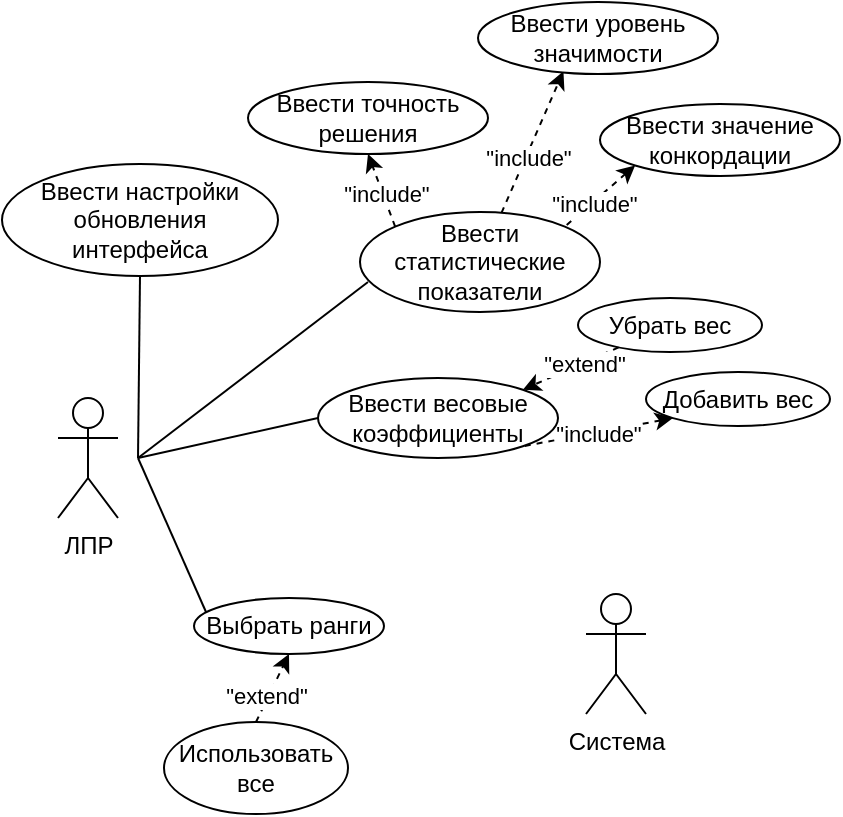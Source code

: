 <mxfile version="22.1.4" type="github">
  <diagram name="Страница — 1" id="13ZsyIA3A2PHv1gfF3Tv">
    <mxGraphModel dx="574" dy="312" grid="0" gridSize="10" guides="1" tooltips="1" connect="1" arrows="1" fold="1" page="1" pageScale="1" pageWidth="1169" pageHeight="827" math="0" shadow="0">
      <root>
        <mxCell id="0" />
        <mxCell id="1" parent="0" />
        <mxCell id="u1M5d2YBWSQStyXBgiU--1" value="ЛПР" style="shape=umlActor;verticalLabelPosition=bottom;verticalAlign=top;html=1;outlineConnect=0;" parent="1" vertex="1">
          <mxGeometry x="160" y="310" width="30" height="60" as="geometry" />
        </mxCell>
        <mxCell id="u1M5d2YBWSQStyXBgiU--2" value="" style="endArrow=none;html=1;rounded=0;endFill=0;" parent="1" edge="1">
          <mxGeometry width="50" height="50" relative="1" as="geometry">
            <mxPoint x="200" y="340" as="sourcePoint" />
            <mxPoint x="290" y="320" as="targetPoint" />
          </mxGeometry>
        </mxCell>
        <mxCell id="S01E7SAqJd3VSEOtWKj2-1" value="" style="endArrow=none;html=1;rounded=0;endFill=0;" edge="1" parent="1">
          <mxGeometry width="50" height="50" relative="1" as="geometry">
            <mxPoint x="200" y="340" as="sourcePoint" />
            <mxPoint x="234" y="417" as="targetPoint" />
          </mxGeometry>
        </mxCell>
        <mxCell id="S01E7SAqJd3VSEOtWKj2-6" value="&quot;include&quot;" style="rounded=0;orthogonalLoop=1;jettySize=auto;html=1;entryX=0.356;entryY=0.962;entryDx=0;entryDy=0;dashed=1;entryPerimeter=0;" edge="1" parent="1" source="S01E7SAqJd3VSEOtWKj2-2" target="S01E7SAqJd3VSEOtWKj2-5">
          <mxGeometry x="-0.219" y="-1" relative="1" as="geometry">
            <mxPoint as="offset" />
          </mxGeometry>
        </mxCell>
        <mxCell id="S01E7SAqJd3VSEOtWKj2-2" value="Ввести статистические показатели" style="ellipse;whiteSpace=wrap;html=1;" vertex="1" parent="1">
          <mxGeometry x="311" y="217" width="120" height="50" as="geometry" />
        </mxCell>
        <mxCell id="S01E7SAqJd3VSEOtWKj2-4" value="&quot;include&quot;" style="rounded=0;orthogonalLoop=1;jettySize=auto;html=1;exitX=0;exitY=1;exitDx=0;exitDy=0;entryX=1;entryY=0;entryDx=0;entryDy=0;endArrow=none;endFill=0;dashed=1;startArrow=classic;startFill=1;" edge="1" parent="1" source="S01E7SAqJd3VSEOtWKj2-3" target="S01E7SAqJd3VSEOtWKj2-2">
          <mxGeometry x="0.214" y="1" relative="1" as="geometry">
            <mxPoint as="offset" />
          </mxGeometry>
        </mxCell>
        <mxCell id="S01E7SAqJd3VSEOtWKj2-3" value="Ввести значение конкордации" style="ellipse;whiteSpace=wrap;html=1;" vertex="1" parent="1">
          <mxGeometry x="431" y="163" width="120" height="36" as="geometry" />
        </mxCell>
        <mxCell id="S01E7SAqJd3VSEOtWKj2-5" value="Ввести уровень значимости" style="ellipse;whiteSpace=wrap;html=1;" vertex="1" parent="1">
          <mxGeometry x="370" y="112" width="120" height="36" as="geometry" />
        </mxCell>
        <mxCell id="S01E7SAqJd3VSEOtWKj2-7" value="Ввести точность решения" style="ellipse;whiteSpace=wrap;html=1;" vertex="1" parent="1">
          <mxGeometry x="255" y="152" width="120" height="36" as="geometry" />
        </mxCell>
        <mxCell id="S01E7SAqJd3VSEOtWKj2-8" value="&quot;include&quot;" style="rounded=0;orthogonalLoop=1;jettySize=auto;html=1;exitX=0;exitY=0;exitDx=0;exitDy=0;entryX=0.5;entryY=1;entryDx=0;entryDy=0;dashed=1;" edge="1" parent="1" source="S01E7SAqJd3VSEOtWKj2-2" target="S01E7SAqJd3VSEOtWKj2-7">
          <mxGeometry x="-0.125" y="-1" relative="1" as="geometry">
            <mxPoint x="189.003" y="140.996" as="sourcePoint" />
            <mxPoint as="offset" />
          </mxGeometry>
        </mxCell>
        <mxCell id="S01E7SAqJd3VSEOtWKj2-9" value="" style="endArrow=none;html=1;rounded=0;endFill=0;" edge="1" parent="1">
          <mxGeometry width="50" height="50" relative="1" as="geometry">
            <mxPoint x="200" y="340" as="sourcePoint" />
            <mxPoint x="315" y="252" as="targetPoint" />
          </mxGeometry>
        </mxCell>
        <mxCell id="S01E7SAqJd3VSEOtWKj2-10" value="Выбрать ранги" style="ellipse;whiteSpace=wrap;html=1;" vertex="1" parent="1">
          <mxGeometry x="228" y="410" width="95" height="28" as="geometry" />
        </mxCell>
        <mxCell id="S01E7SAqJd3VSEOtWKj2-12" value="Убрать вес" style="ellipse;whiteSpace=wrap;html=1;" vertex="1" parent="1">
          <mxGeometry x="420" y="260" width="92" height="27" as="geometry" />
        </mxCell>
        <mxCell id="S01E7SAqJd3VSEOtWKj2-13" value="&quot;extend&quot;" style="rounded=0;orthogonalLoop=1;jettySize=auto;html=1;entryX=1;entryY=0;entryDx=0;entryDy=0;dashed=1;" edge="1" parent="1" source="S01E7SAqJd3VSEOtWKj2-12" target="u1M5d2YBWSQStyXBgiU--3">
          <mxGeometry x="-0.265" y="1" relative="1" as="geometry">
            <mxPoint x="444.4" y="335.56" as="targetPoint" />
            <mxPoint as="offset" />
          </mxGeometry>
        </mxCell>
        <mxCell id="S01E7SAqJd3VSEOtWKj2-14" value="Добавить вес" style="ellipse;whiteSpace=wrap;html=1;" vertex="1" parent="1">
          <mxGeometry x="454" y="297" width="92" height="27" as="geometry" />
        </mxCell>
        <mxCell id="S01E7SAqJd3VSEOtWKj2-16" value="&quot;include&quot;" style="rounded=0;orthogonalLoop=1;jettySize=auto;html=1;exitX=0;exitY=1;exitDx=0;exitDy=0;entryX=1;entryY=1;entryDx=0;entryDy=0;endArrow=none;endFill=0;dashed=1;startArrow=classic;startFill=1;" edge="1" parent="1" source="S01E7SAqJd3VSEOtWKj2-14" target="u1M5d2YBWSQStyXBgiU--3">
          <mxGeometry x="0.002" y="1" relative="1" as="geometry">
            <mxPoint x="407" y="401" as="sourcePoint" />
            <mxPoint x="372" y="431" as="targetPoint" />
            <mxPoint as="offset" />
          </mxGeometry>
        </mxCell>
        <mxCell id="u1M5d2YBWSQStyXBgiU--3" value="Ввести весовые&lt;br&gt;коэффициенты" style="ellipse;whiteSpace=wrap;html=1;" parent="1" vertex="1">
          <mxGeometry x="290" y="300" width="120" height="40" as="geometry" />
        </mxCell>
        <mxCell id="S01E7SAqJd3VSEOtWKj2-17" value="Использовать все" style="ellipse;whiteSpace=wrap;html=1;" vertex="1" parent="1">
          <mxGeometry x="213" y="472" width="92" height="46" as="geometry" />
        </mxCell>
        <mxCell id="S01E7SAqJd3VSEOtWKj2-18" value="&quot;extend&quot;" style="rounded=0;orthogonalLoop=1;jettySize=auto;html=1;entryX=0.5;entryY=1;entryDx=0;entryDy=0;dashed=1;exitX=0.5;exitY=0;exitDx=0;exitDy=0;" edge="1" parent="1" source="S01E7SAqJd3VSEOtWKj2-17" target="S01E7SAqJd3VSEOtWKj2-10">
          <mxGeometry x="-0.265" y="1" relative="1" as="geometry">
            <mxPoint x="266" y="472" as="sourcePoint" />
            <mxPoint x="315" y="490" as="targetPoint" />
            <mxPoint as="offset" />
          </mxGeometry>
        </mxCell>
        <mxCell id="S01E7SAqJd3VSEOtWKj2-19" value="Система" style="shape=umlActor;verticalLabelPosition=bottom;verticalAlign=top;html=1;outlineConnect=0;" vertex="1" parent="1">
          <mxGeometry x="424" y="408" width="30" height="60" as="geometry" />
        </mxCell>
        <mxCell id="S01E7SAqJd3VSEOtWKj2-23" value="" style="endArrow=none;html=1;rounded=0;entryX=0.5;entryY=1;entryDx=0;entryDy=0;" edge="1" parent="1" target="S01E7SAqJd3VSEOtWKj2-24">
          <mxGeometry width="50" height="50" relative="1" as="geometry">
            <mxPoint x="200" y="340" as="sourcePoint" />
            <mxPoint x="222" y="245" as="targetPoint" />
          </mxGeometry>
        </mxCell>
        <mxCell id="S01E7SAqJd3VSEOtWKj2-24" value="Ввести настройки обновления интерфейса" style="ellipse;whiteSpace=wrap;html=1;" vertex="1" parent="1">
          <mxGeometry x="132" y="193" width="138" height="56" as="geometry" />
        </mxCell>
      </root>
    </mxGraphModel>
  </diagram>
</mxfile>
